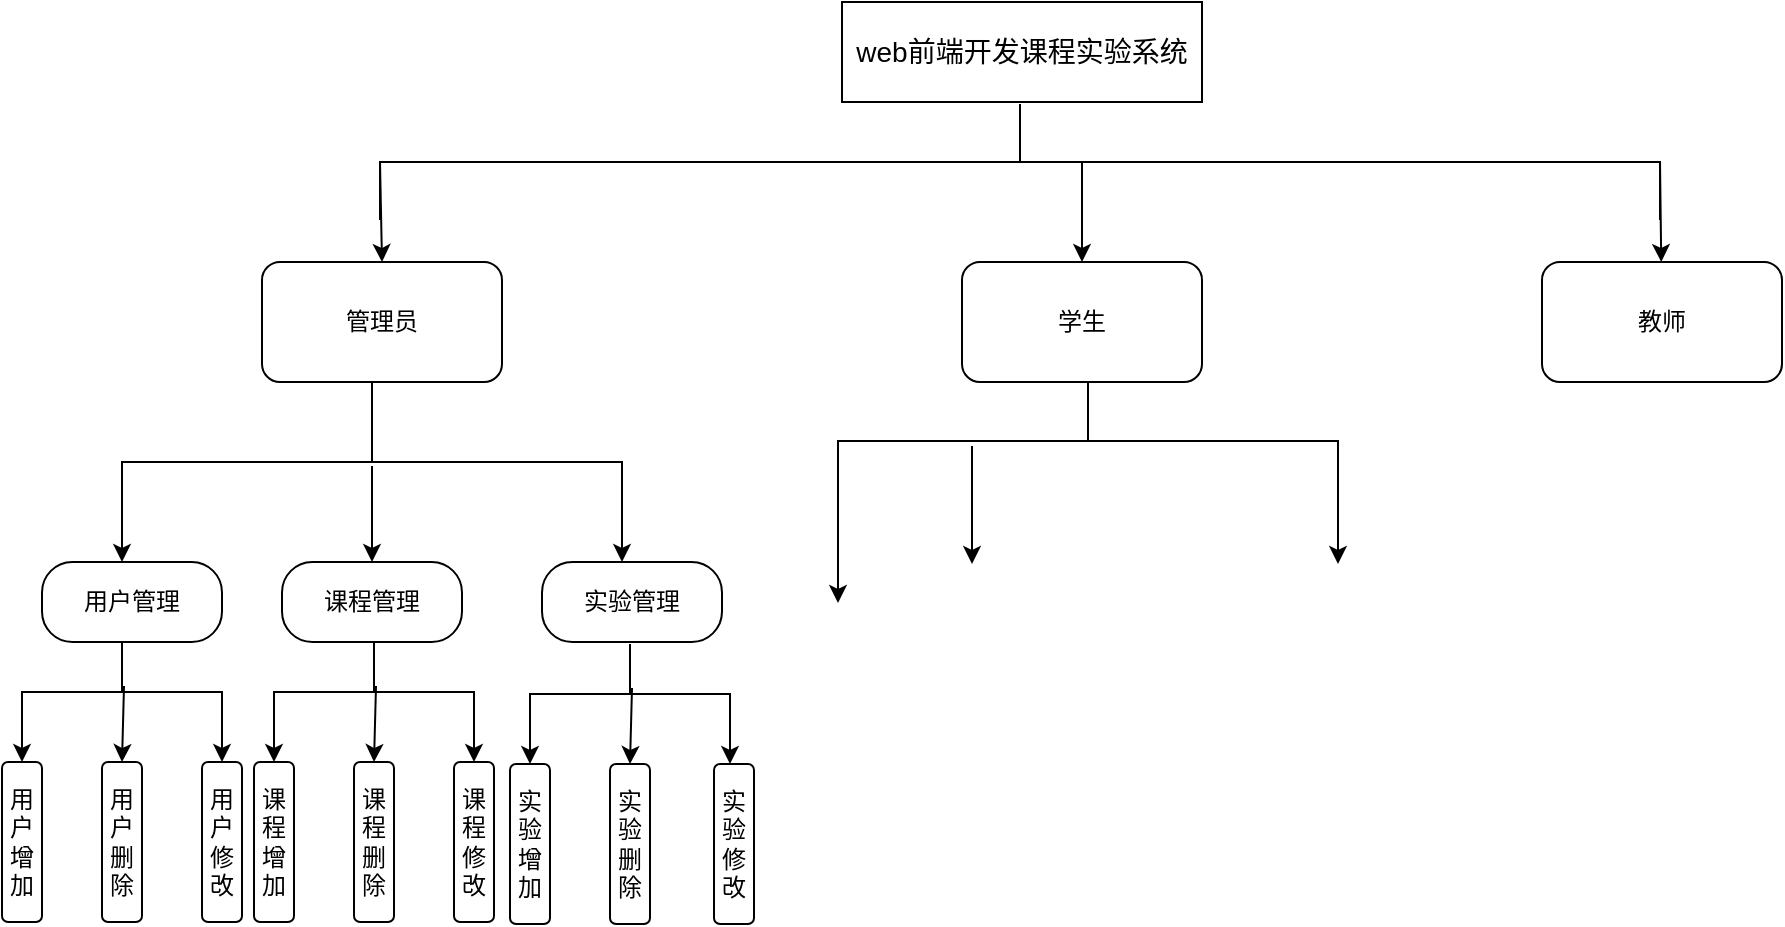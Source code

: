 <mxfile version="24.0.7" type="github">
  <diagram name="第 1 页" id="O0puUNbeElKO0M9egB0c">
    <mxGraphModel dx="2261" dy="772" grid="1" gridSize="10" guides="1" tooltips="1" connect="1" arrows="1" fold="1" page="1" pageScale="1" pageWidth="827" pageHeight="1169" math="0" shadow="0">
      <root>
        <mxCell id="0" />
        <mxCell id="1" parent="0" />
        <mxCell id="e2L_Nnnlv2MEoUU_Fil1-1" value="&lt;font style=&quot;font-size: 14px;&quot;&gt;web前端开发课程实验系统&lt;/font&gt;" style="rounded=0;whiteSpace=wrap;html=1;" vertex="1" parent="1">
          <mxGeometry x="290" y="160" width="180" height="50" as="geometry" />
        </mxCell>
        <mxCell id="e2L_Nnnlv2MEoUU_Fil1-2" value="" style="strokeWidth=1;html=1;shape=mxgraph.flowchart.annotation_2;align=left;labelPosition=right;pointerEvents=1;rotation=90;" vertex="1" parent="1">
          <mxGeometry x="350" y="-80" width="58" height="640" as="geometry" />
        </mxCell>
        <mxCell id="e2L_Nnnlv2MEoUU_Fil1-4" value="" style="endArrow=classic;html=1;rounded=0;entryX=0.5;entryY=0;entryDx=0;entryDy=0;" edge="1" parent="1" target="e2L_Nnnlv2MEoUU_Fil1-9">
          <mxGeometry width="50" height="50" relative="1" as="geometry">
            <mxPoint x="410" y="250" as="sourcePoint" />
            <mxPoint x="410" y="280" as="targetPoint" />
            <Array as="points">
              <mxPoint x="410" y="240" />
            </Array>
          </mxGeometry>
        </mxCell>
        <mxCell id="e2L_Nnnlv2MEoUU_Fil1-6" value="" style="endArrow=classic;html=1;rounded=0;exitX=0.5;exitY=1;exitDx=0;exitDy=0;exitPerimeter=0;entryX=0.5;entryY=0;entryDx=0;entryDy=0;" edge="1" parent="1" target="e2L_Nnnlv2MEoUU_Fil1-10">
          <mxGeometry width="50" height="50" relative="1" as="geometry">
            <mxPoint x="59" y="240" as="sourcePoint" />
            <mxPoint x="60" y="280" as="targetPoint" />
          </mxGeometry>
        </mxCell>
        <mxCell id="e2L_Nnnlv2MEoUU_Fil1-7" value="" style="endArrow=classic;html=1;rounded=0;exitX=0.5;exitY=0;exitDx=0;exitDy=0;exitPerimeter=0;" edge="1" parent="1" source="e2L_Nnnlv2MEoUU_Fil1-2" target="e2L_Nnnlv2MEoUU_Fil1-8">
          <mxGeometry width="50" height="50" relative="1" as="geometry">
            <mxPoint x="410" y="420" as="sourcePoint" />
            <mxPoint x="700" y="280" as="targetPoint" />
          </mxGeometry>
        </mxCell>
        <mxCell id="e2L_Nnnlv2MEoUU_Fil1-8" value="教师" style="rounded=1;whiteSpace=wrap;html=1;" vertex="1" parent="1">
          <mxGeometry x="640" y="290" width="120" height="60" as="geometry" />
        </mxCell>
        <mxCell id="e2L_Nnnlv2MEoUU_Fil1-9" value="学生" style="rounded=1;whiteSpace=wrap;html=1;" vertex="1" parent="1">
          <mxGeometry x="350" y="290" width="120" height="60" as="geometry" />
        </mxCell>
        <mxCell id="e2L_Nnnlv2MEoUU_Fil1-10" value="管理员" style="rounded=1;whiteSpace=wrap;html=1;" vertex="1" parent="1">
          <mxGeometry y="290" width="120" height="60" as="geometry" />
        </mxCell>
        <mxCell id="e2L_Nnnlv2MEoUU_Fil1-14" value="" style="strokeWidth=1;html=1;shape=mxgraph.flowchart.annotation_2;align=left;labelPosition=right;pointerEvents=1;direction=south;" vertex="1" parent="1">
          <mxGeometry x="-70" y="350" width="250" height="80" as="geometry" />
        </mxCell>
        <mxCell id="e2L_Nnnlv2MEoUU_Fil1-15" value="用户管理" style="rounded=1;whiteSpace=wrap;html=1;direction=south;arcSize=38;" vertex="1" parent="1">
          <mxGeometry x="-110" y="440" width="90" height="40" as="geometry" />
        </mxCell>
        <mxCell id="e2L_Nnnlv2MEoUU_Fil1-16" value="" style="endArrow=classic;html=1;rounded=0;exitX=0.5;exitY=1;exitDx=0;exitDy=0;exitPerimeter=0;" edge="1" parent="1" source="e2L_Nnnlv2MEoUU_Fil1-14">
          <mxGeometry width="50" height="50" relative="1" as="geometry">
            <mxPoint x="350" y="370" as="sourcePoint" />
            <mxPoint x="-70" y="440" as="targetPoint" />
          </mxGeometry>
        </mxCell>
        <mxCell id="e2L_Nnnlv2MEoUU_Fil1-18" value="" style="endArrow=classic;html=1;rounded=0;exitX=0.525;exitY=0.5;exitDx=0;exitDy=0;exitPerimeter=0;entryX=0;entryY=0.5;entryDx=0;entryDy=0;" edge="1" parent="1" source="e2L_Nnnlv2MEoUU_Fil1-14" target="e2L_Nnnlv2MEoUU_Fil1-20">
          <mxGeometry width="50" height="50" relative="1" as="geometry">
            <mxPoint x="350" y="370" as="sourcePoint" />
            <mxPoint x="240" y="420" as="targetPoint" />
          </mxGeometry>
        </mxCell>
        <mxCell id="e2L_Nnnlv2MEoUU_Fil1-20" value="课程管理" style="rounded=1;whiteSpace=wrap;html=1;direction=south;arcSize=38;" vertex="1" parent="1">
          <mxGeometry x="10" y="440" width="90" height="40" as="geometry" />
        </mxCell>
        <mxCell id="e2L_Nnnlv2MEoUU_Fil1-21" value="" style="endArrow=classic;html=1;rounded=0;exitX=0.5;exitY=0;exitDx=0;exitDy=0;exitPerimeter=0;" edge="1" parent="1" source="e2L_Nnnlv2MEoUU_Fil1-14">
          <mxGeometry width="50" height="50" relative="1" as="geometry">
            <mxPoint x="350" y="370" as="sourcePoint" />
            <mxPoint x="180" y="440" as="targetPoint" />
          </mxGeometry>
        </mxCell>
        <mxCell id="e2L_Nnnlv2MEoUU_Fil1-22" value="实验管理" style="rounded=1;whiteSpace=wrap;html=1;direction=south;arcSize=38;" vertex="1" parent="1">
          <mxGeometry x="140" y="440" width="90" height="40" as="geometry" />
        </mxCell>
        <mxCell id="e2L_Nnnlv2MEoUU_Fil1-23" value="" style="strokeWidth=1;html=1;shape=mxgraph.flowchart.annotation_2;align=left;labelPosition=right;pointerEvents=1;direction=south;" vertex="1" parent="1">
          <mxGeometry x="-120" y="480" width="100" height="50" as="geometry" />
        </mxCell>
        <mxCell id="e2L_Nnnlv2MEoUU_Fil1-24" value="用户增加" style="rounded=1;whiteSpace=wrap;html=1;direction=south;" vertex="1" parent="1">
          <mxGeometry x="-130" y="540" width="20" height="80" as="geometry" />
        </mxCell>
        <mxCell id="e2L_Nnnlv2MEoUU_Fil1-26" value="" style="endArrow=classic;html=1;rounded=0;exitX=0.5;exitY=1;exitDx=0;exitDy=0;exitPerimeter=0;" edge="1" parent="1" source="e2L_Nnnlv2MEoUU_Fil1-23">
          <mxGeometry width="50" height="50" relative="1" as="geometry">
            <mxPoint x="350" y="370" as="sourcePoint" />
            <mxPoint x="-120" y="540" as="targetPoint" />
          </mxGeometry>
        </mxCell>
        <mxCell id="e2L_Nnnlv2MEoUU_Fil1-27" value="用户&lt;div&gt;删除&lt;/div&gt;" style="rounded=1;whiteSpace=wrap;html=1;direction=south;" vertex="1" parent="1">
          <mxGeometry x="-80" y="540" width="20" height="80" as="geometry" />
        </mxCell>
        <mxCell id="e2L_Nnnlv2MEoUU_Fil1-28" value="用户&lt;div&gt;修改&lt;/div&gt;" style="rounded=1;whiteSpace=wrap;html=1;direction=south;" vertex="1" parent="1">
          <mxGeometry x="-30" y="540" width="20" height="80" as="geometry" />
        </mxCell>
        <mxCell id="e2L_Nnnlv2MEoUU_Fil1-29" value="" style="endArrow=classic;html=1;rounded=0;exitX=0.5;exitY=0;exitDx=0;exitDy=0;exitPerimeter=0;" edge="1" parent="1" source="e2L_Nnnlv2MEoUU_Fil1-23">
          <mxGeometry width="50" height="50" relative="1" as="geometry">
            <mxPoint x="350" y="370" as="sourcePoint" />
            <mxPoint x="-20" y="540" as="targetPoint" />
          </mxGeometry>
        </mxCell>
        <mxCell id="e2L_Nnnlv2MEoUU_Fil1-30" value="" style="endArrow=classic;html=1;rounded=0;entryX=0;entryY=0.5;entryDx=0;entryDy=0;exitX=0.44;exitY=0.49;exitDx=0;exitDy=0;exitPerimeter=0;" edge="1" parent="1" source="e2L_Nnnlv2MEoUU_Fil1-23" target="e2L_Nnnlv2MEoUU_Fil1-27">
          <mxGeometry width="50" height="50" relative="1" as="geometry">
            <mxPoint x="-70" y="510" as="sourcePoint" />
            <mxPoint x="400" y="320" as="targetPoint" />
          </mxGeometry>
        </mxCell>
        <mxCell id="e2L_Nnnlv2MEoUU_Fil1-31" value="" style="strokeWidth=1;html=1;shape=mxgraph.flowchart.annotation_2;align=left;labelPosition=right;pointerEvents=1;direction=south;" vertex="1" parent="1">
          <mxGeometry x="6" y="480" width="100" height="50" as="geometry" />
        </mxCell>
        <mxCell id="e2L_Nnnlv2MEoUU_Fil1-32" value="课程增加" style="rounded=1;whiteSpace=wrap;html=1;direction=south;" vertex="1" parent="1">
          <mxGeometry x="-4" y="540" width="20" height="80" as="geometry" />
        </mxCell>
        <mxCell id="e2L_Nnnlv2MEoUU_Fil1-33" value="" style="endArrow=classic;html=1;rounded=0;exitX=0.5;exitY=1;exitDx=0;exitDy=0;exitPerimeter=0;" edge="1" parent="1" source="e2L_Nnnlv2MEoUU_Fil1-31">
          <mxGeometry width="50" height="50" relative="1" as="geometry">
            <mxPoint x="476" y="370" as="sourcePoint" />
            <mxPoint x="6" y="540" as="targetPoint" />
          </mxGeometry>
        </mxCell>
        <mxCell id="e2L_Nnnlv2MEoUU_Fil1-34" value="&lt;span style=&quot;background-color: initial;&quot;&gt;课程删除&lt;/span&gt;" style="rounded=1;whiteSpace=wrap;html=1;direction=south;" vertex="1" parent="1">
          <mxGeometry x="46" y="540" width="20" height="80" as="geometry" />
        </mxCell>
        <mxCell id="e2L_Nnnlv2MEoUU_Fil1-35" value="&lt;span style=&quot;background-color: initial;&quot;&gt;课程修改&lt;/span&gt;" style="rounded=1;whiteSpace=wrap;html=1;direction=south;" vertex="1" parent="1">
          <mxGeometry x="96" y="540" width="20" height="80" as="geometry" />
        </mxCell>
        <mxCell id="e2L_Nnnlv2MEoUU_Fil1-36" value="" style="endArrow=classic;html=1;rounded=0;exitX=0.5;exitY=0;exitDx=0;exitDy=0;exitPerimeter=0;" edge="1" parent="1" source="e2L_Nnnlv2MEoUU_Fil1-31">
          <mxGeometry width="50" height="50" relative="1" as="geometry">
            <mxPoint x="476" y="370" as="sourcePoint" />
            <mxPoint x="106" y="540" as="targetPoint" />
          </mxGeometry>
        </mxCell>
        <mxCell id="e2L_Nnnlv2MEoUU_Fil1-37" value="" style="endArrow=classic;html=1;rounded=0;entryX=0;entryY=0.5;entryDx=0;entryDy=0;exitX=0.44;exitY=0.49;exitDx=0;exitDy=0;exitPerimeter=0;" edge="1" parent="1" source="e2L_Nnnlv2MEoUU_Fil1-31" target="e2L_Nnnlv2MEoUU_Fil1-34">
          <mxGeometry width="50" height="50" relative="1" as="geometry">
            <mxPoint x="56" y="510" as="sourcePoint" />
            <mxPoint x="526" y="320" as="targetPoint" />
          </mxGeometry>
        </mxCell>
        <mxCell id="e2L_Nnnlv2MEoUU_Fil1-38" value="" style="strokeWidth=1;html=1;shape=mxgraph.flowchart.annotation_2;align=left;labelPosition=right;pointerEvents=1;direction=south;" vertex="1" parent="1">
          <mxGeometry x="134" y="481" width="100" height="50" as="geometry" />
        </mxCell>
        <mxCell id="e2L_Nnnlv2MEoUU_Fil1-39" value="实验增加" style="rounded=1;whiteSpace=wrap;html=1;direction=south;" vertex="1" parent="1">
          <mxGeometry x="124" y="541" width="20" height="80" as="geometry" />
        </mxCell>
        <mxCell id="e2L_Nnnlv2MEoUU_Fil1-40" value="" style="endArrow=classic;html=1;rounded=0;exitX=0.5;exitY=1;exitDx=0;exitDy=0;exitPerimeter=0;" edge="1" parent="1" source="e2L_Nnnlv2MEoUU_Fil1-38">
          <mxGeometry width="50" height="50" relative="1" as="geometry">
            <mxPoint x="604" y="371" as="sourcePoint" />
            <mxPoint x="134" y="541" as="targetPoint" />
          </mxGeometry>
        </mxCell>
        <mxCell id="e2L_Nnnlv2MEoUU_Fil1-41" value="&lt;span style=&quot;background-color: initial;&quot;&gt;实验删除&lt;/span&gt;" style="rounded=1;whiteSpace=wrap;html=1;direction=south;" vertex="1" parent="1">
          <mxGeometry x="174" y="541" width="20" height="80" as="geometry" />
        </mxCell>
        <mxCell id="e2L_Nnnlv2MEoUU_Fil1-42" value="&lt;span style=&quot;background-color: initial;&quot;&gt;实验修改&lt;/span&gt;" style="rounded=1;whiteSpace=wrap;html=1;direction=south;" vertex="1" parent="1">
          <mxGeometry x="226" y="541" width="20" height="80" as="geometry" />
        </mxCell>
        <mxCell id="e2L_Nnnlv2MEoUU_Fil1-43" value="" style="endArrow=classic;html=1;rounded=0;exitX=0.5;exitY=0;exitDx=0;exitDy=0;exitPerimeter=0;" edge="1" parent="1" source="e2L_Nnnlv2MEoUU_Fil1-38">
          <mxGeometry width="50" height="50" relative="1" as="geometry">
            <mxPoint x="604" y="371" as="sourcePoint" />
            <mxPoint x="234" y="541" as="targetPoint" />
          </mxGeometry>
        </mxCell>
        <mxCell id="e2L_Nnnlv2MEoUU_Fil1-44" value="" style="endArrow=classic;html=1;rounded=0;entryX=0;entryY=0.5;entryDx=0;entryDy=0;exitX=0.44;exitY=0.49;exitDx=0;exitDy=0;exitPerimeter=0;" edge="1" parent="1" source="e2L_Nnnlv2MEoUU_Fil1-38" target="e2L_Nnnlv2MEoUU_Fil1-41">
          <mxGeometry width="50" height="50" relative="1" as="geometry">
            <mxPoint x="184" y="511" as="sourcePoint" />
            <mxPoint x="654" y="321" as="targetPoint" />
          </mxGeometry>
        </mxCell>
        <mxCell id="e2L_Nnnlv2MEoUU_Fil1-45" value="" style="strokeWidth=1;html=1;shape=mxgraph.flowchart.annotation_2;align=left;labelPosition=right;pointerEvents=1;direction=south;" vertex="1" parent="1">
          <mxGeometry x="288" y="350" width="250" height="59" as="geometry" />
        </mxCell>
        <mxCell id="e2L_Nnnlv2MEoUU_Fil1-47" value="" style="endArrow=classic;html=1;rounded=0;exitX=0.5;exitY=1;exitDx=0;exitDy=0;exitPerimeter=0;" edge="1" parent="1">
          <mxGeometry width="50" height="50" relative="1" as="geometry">
            <mxPoint x="288" y="400" as="sourcePoint" />
            <mxPoint x="288" y="460.5" as="targetPoint" />
          </mxGeometry>
        </mxCell>
        <mxCell id="e2L_Nnnlv2MEoUU_Fil1-48" value="" style="endArrow=classic;html=1;rounded=0;exitX=0.525;exitY=0.5;exitDx=0;exitDy=0;exitPerimeter=0;entryX=0;entryY=0.5;entryDx=0;entryDy=0;" edge="1" parent="1">
          <mxGeometry width="50" height="50" relative="1" as="geometry">
            <mxPoint x="355" y="381.975" as="sourcePoint" />
            <mxPoint x="355" y="441" as="targetPoint" />
          </mxGeometry>
        </mxCell>
        <mxCell id="e2L_Nnnlv2MEoUU_Fil1-50" value="" style="endArrow=classic;html=1;rounded=0;exitX=0.5;exitY=0;exitDx=0;exitDy=0;exitPerimeter=0;" edge="1" parent="1">
          <mxGeometry width="50" height="50" relative="1" as="geometry">
            <mxPoint x="538" y="380.5" as="sourcePoint" />
            <mxPoint x="538" y="441" as="targetPoint" />
          </mxGeometry>
        </mxCell>
      </root>
    </mxGraphModel>
  </diagram>
</mxfile>
